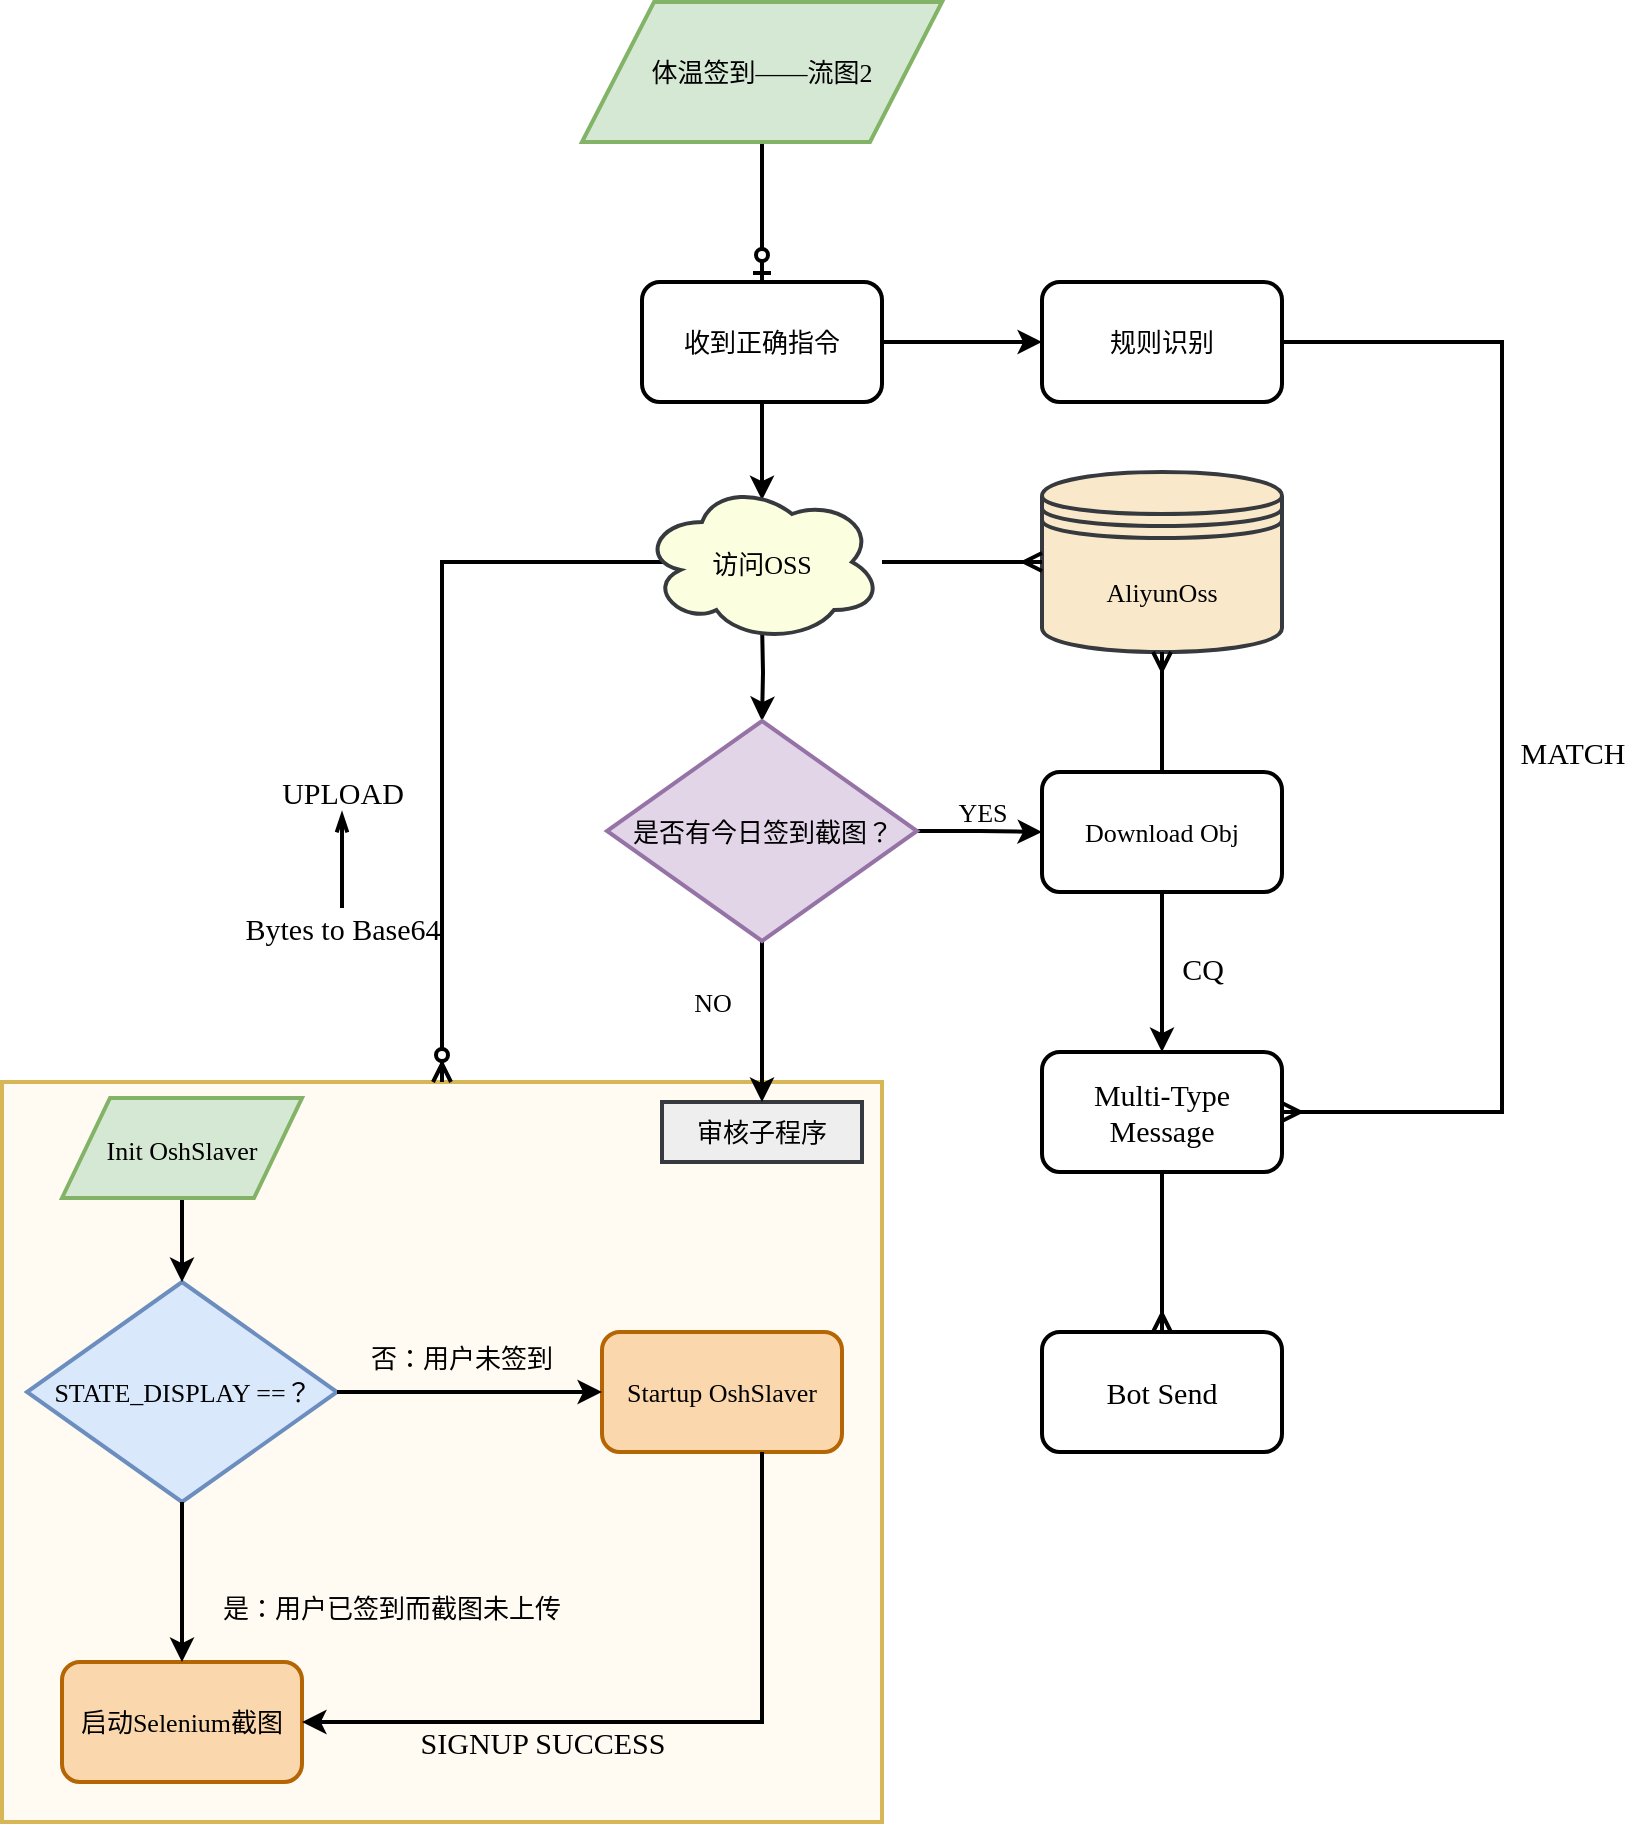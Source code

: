 <mxfile version="12.9.3" type="device"><diagram id="cNQsDMD69B4GH19yCtDC" name="第 1 页"><mxGraphModel dx="1913" dy="829" grid="1" gridSize="10" guides="1" tooltips="1" connect="1" arrows="1" fold="1" page="1" pageScale="1" pageWidth="827" pageHeight="1169" math="0" shadow="0"><root><mxCell id="0"/><mxCell id="1" parent="0"/><mxCell id="_yCsf5YSAvb3hQlrFYf3-50" value="" style="group;fontSize=13;fillColor=#fad9d5;strokeColor=#ae4132;" vertex="1" connectable="0" parent="1"><mxGeometry x="-70" y="710" width="440" height="370" as="geometry"/></mxCell><mxCell id="_yCsf5YSAvb3hQlrFYf3-21" value="" style="rounded=0;whiteSpace=wrap;html=1;fillColor=#FFFBF2;strokeColor=#d6b656;strokeWidth=2;fontFamily=Times New Roman;fontSize=13;" vertex="1" parent="_yCsf5YSAvb3hQlrFYf3-50"><mxGeometry width="440" height="370" as="geometry"/></mxCell><mxCell id="_yCsf5YSAvb3hQlrFYf3-25" value="审核子程序" style="rounded=0;whiteSpace=wrap;html=1;strokeWidth=2;fontFamily=Times New Roman;fontSize=13;fillColor=#eeeeee;strokeColor=#36393d;" vertex="1" parent="_yCsf5YSAvb3hQlrFYf3-50"><mxGeometry x="330" y="10" width="100" height="30" as="geometry"/></mxCell><mxCell id="_yCsf5YSAvb3hQlrFYf3-29" value="STATE_DISPLAY ==？" style="rhombus;whiteSpace=wrap;html=1;strokeWidth=2;fontFamily=Times New Roman;fontSize=13;fillColor=#dae8fc;strokeColor=#6c8ebf;" vertex="1" parent="_yCsf5YSAvb3hQlrFYf3-50"><mxGeometry x="12.5" y="100" width="155" height="110" as="geometry"/></mxCell><mxCell id="_yCsf5YSAvb3hQlrFYf3-34" value="启动Selenium截图" style="rounded=1;whiteSpace=wrap;html=1;strokeWidth=2;fontFamily=Times New Roman;fontSize=13;fillColor=#fad7ac;strokeColor=#b46504;" vertex="1" parent="_yCsf5YSAvb3hQlrFYf3-50"><mxGeometry x="30" y="290" width="120" height="60" as="geometry"/></mxCell><mxCell id="_yCsf5YSAvb3hQlrFYf3-46" value="Startup OshSlaver" style="rounded=1;whiteSpace=wrap;html=1;strokeWidth=2;fontFamily=Times New Roman;fontSize=13;fillColor=#fad7ac;strokeColor=#b46504;" vertex="1" parent="_yCsf5YSAvb3hQlrFYf3-50"><mxGeometry x="300" y="125" width="120" height="60" as="geometry"/></mxCell><mxCell id="_yCsf5YSAvb3hQlrFYf3-44" style="edgeStyle=orthogonalEdgeStyle;rounded=0;orthogonalLoop=1;jettySize=auto;html=1;endArrow=classic;endFill=1;strokeWidth=2;fontFamily=Times New Roman;fontSize=13;" edge="1" parent="_yCsf5YSAvb3hQlrFYf3-50" source="_yCsf5YSAvb3hQlrFYf3-29" target="_yCsf5YSAvb3hQlrFYf3-34"><mxGeometry relative="1" as="geometry"/></mxCell><mxCell id="_yCsf5YSAvb3hQlrFYf3-47" style="edgeStyle=orthogonalEdgeStyle;rounded=0;orthogonalLoop=1;jettySize=auto;html=1;endArrow=classic;endFill=1;strokeWidth=2;fontFamily=Times New Roman;fontSize=13;" edge="1" parent="_yCsf5YSAvb3hQlrFYf3-50" source="_yCsf5YSAvb3hQlrFYf3-29" target="_yCsf5YSAvb3hQlrFYf3-46"><mxGeometry relative="1" as="geometry"/></mxCell><mxCell id="_yCsf5YSAvb3hQlrFYf3-49" style="edgeStyle=orthogonalEdgeStyle;rounded=0;orthogonalLoop=1;jettySize=auto;html=1;entryX=1;entryY=0.5;entryDx=0;entryDy=0;endArrow=classic;endFill=1;strokeWidth=2;fontFamily=Times New Roman;fontSize=13;" edge="1" parent="_yCsf5YSAvb3hQlrFYf3-50" source="_yCsf5YSAvb3hQlrFYf3-46" target="_yCsf5YSAvb3hQlrFYf3-34"><mxGeometry relative="1" as="geometry"><Array as="points"><mxPoint x="380" y="320"/></Array></mxGeometry></mxCell><mxCell id="_yCsf5YSAvb3hQlrFYf3-41" value="&lt;span style=&quot;white-space: normal; font-size: 13px;&quot;&gt;是：用户已签到而截图未上传&lt;/span&gt;" style="rounded=0;whiteSpace=wrap;html=1;fillColor=none;strokeWidth=2;fontFamily=Times New Roman;fontSize=13;strokeColor=none;" vertex="1" parent="_yCsf5YSAvb3hQlrFYf3-50"><mxGeometry x="100" y="250" width="190" height="25" as="geometry"/></mxCell><mxCell id="_yCsf5YSAvb3hQlrFYf3-45" value="&lt;span style=&quot;white-space: normal; font-size: 13px;&quot;&gt;否：用户未签到&lt;/span&gt;" style="rounded=0;whiteSpace=wrap;html=1;fillColor=none;strokeWidth=2;fontFamily=Times New Roman;fontSize=13;strokeColor=none;" vertex="1" parent="_yCsf5YSAvb3hQlrFYf3-50"><mxGeometry x="150" y="125" width="160" height="25" as="geometry"/></mxCell><mxCell id="_yCsf5YSAvb3hQlrFYf3-58" value="" style="edgeStyle=orthogonalEdgeStyle;rounded=0;orthogonalLoop=1;jettySize=auto;html=1;startArrow=none;startFill=0;endArrow=classic;endFill=1;strokeWidth=2;fontFamily=Times New Roman;fontSize=15;" edge="1" parent="_yCsf5YSAvb3hQlrFYf3-50" source="_yCsf5YSAvb3hQlrFYf3-57" target="_yCsf5YSAvb3hQlrFYf3-29"><mxGeometry relative="1" as="geometry"/></mxCell><mxCell id="_yCsf5YSAvb3hQlrFYf3-57" value="&lt;span style=&quot;font-size: 13px ; white-space: normal&quot;&gt;Init OshSlaver&lt;/span&gt;" style="shape=parallelogram;perimeter=parallelogramPerimeter;whiteSpace=wrap;html=1;rounded=0;strokeWidth=2;fillColor=#d5e8d4;fontFamily=Times New Roman;fontSize=15;strokeColor=#82b366;" vertex="1" parent="_yCsf5YSAvb3hQlrFYf3-50"><mxGeometry x="30" y="8" width="120" height="50" as="geometry"/></mxCell><mxCell id="_yCsf5YSAvb3hQlrFYf3-73" value="SIGNUP SUCCESS" style="text;html=1;align=center;verticalAlign=middle;resizable=0;points=[];autosize=1;fontSize=15;fontFamily=Times New Roman;" vertex="1" parent="_yCsf5YSAvb3hQlrFYf3-50"><mxGeometry x="200" y="320" width="140" height="20" as="geometry"/></mxCell><mxCell id="_yCsf5YSAvb3hQlrFYf3-54" value="" style="edgeStyle=orthogonalEdgeStyle;rounded=0;orthogonalLoop=1;jettySize=auto;html=1;endArrow=ERzeroToOne;endFill=1;strokeWidth=2;fontFamily=Times New Roman;fontSize=15;" edge="1" parent="1" source="_yCsf5YSAvb3hQlrFYf3-3" target="_yCsf5YSAvb3hQlrFYf3-4"><mxGeometry relative="1" as="geometry"/></mxCell><mxCell id="_yCsf5YSAvb3hQlrFYf3-3" value="&lt;span style=&quot;white-space: normal; font-size: 13px;&quot;&gt;体温签到——流图2&lt;/span&gt;" style="shape=parallelogram;perimeter=parallelogramPerimeter;whiteSpace=wrap;html=1;strokeWidth=2;fontFamily=Times New Roman;fontSize=13;fillColor=#d5e8d4;strokeColor=#82b366;" vertex="1" parent="1"><mxGeometry x="220" y="170" width="180" height="70" as="geometry"/></mxCell><mxCell id="_yCsf5YSAvb3hQlrFYf3-63" value="" style="edgeStyle=orthogonalEdgeStyle;rounded=0;orthogonalLoop=1;jettySize=auto;html=1;startArrow=none;startFill=0;endArrow=classic;endFill=1;strokeWidth=2;fontFamily=Times New Roman;fontSize=15;" edge="1" parent="1" source="_yCsf5YSAvb3hQlrFYf3-4" target="_yCsf5YSAvb3hQlrFYf3-62"><mxGeometry relative="1" as="geometry"/></mxCell><mxCell id="_yCsf5YSAvb3hQlrFYf3-69" value="" style="edgeStyle=orthogonalEdgeStyle;rounded=0;orthogonalLoop=1;jettySize=auto;html=1;startArrow=none;startFill=0;endArrow=classic;endFill=1;strokeWidth=2;fontFamily=Times New Roman;fontSize=15;entryX=0.5;entryY=0.113;entryDx=0;entryDy=0;entryPerimeter=0;" edge="1" parent="1" source="_yCsf5YSAvb3hQlrFYf3-4" target="_yCsf5YSAvb3hQlrFYf3-68"><mxGeometry relative="1" as="geometry"/></mxCell><mxCell id="_yCsf5YSAvb3hQlrFYf3-4" value="收到正确指令" style="rounded=1;whiteSpace=wrap;html=1;strokeWidth=2;fontFamily=Times New Roman;fontSize=13;" vertex="1" parent="1"><mxGeometry x="250" y="310" width="120" height="60" as="geometry"/></mxCell><mxCell id="_yCsf5YSAvb3hQlrFYf3-64" style="edgeStyle=orthogonalEdgeStyle;rounded=0;orthogonalLoop=1;jettySize=auto;html=1;entryX=1;entryY=0.5;entryDx=0;entryDy=0;startArrow=none;startFill=0;endArrow=ERmany;endFill=0;strokeWidth=2;fontFamily=Times New Roman;fontSize=15;" edge="1" parent="1" source="_yCsf5YSAvb3hQlrFYf3-62" target="_yCsf5YSAvb3hQlrFYf3-59"><mxGeometry relative="1" as="geometry"><Array as="points"><mxPoint x="680" y="340"/><mxPoint x="680" y="725"/></Array></mxGeometry></mxCell><mxCell id="_yCsf5YSAvb3hQlrFYf3-62" value="规则识别" style="rounded=1;whiteSpace=wrap;html=1;strokeWidth=2;fontFamily=Times New Roman;fontSize=13;" vertex="1" parent="1"><mxGeometry x="450" y="310" width="120" height="60" as="geometry"/></mxCell><mxCell id="_yCsf5YSAvb3hQlrFYf3-15" value="" style="edgeStyle=orthogonalEdgeStyle;rounded=0;orthogonalLoop=1;jettySize=auto;html=1;strokeWidth=2;fontFamily=Times New Roman;fontSize=13;" edge="1" parent="1" target="_yCsf5YSAvb3hQlrFYf3-9"><mxGeometry relative="1" as="geometry"><mxPoint x="310" y="480" as="sourcePoint"/></mxGeometry></mxCell><mxCell id="_yCsf5YSAvb3hQlrFYf3-18" value="" style="edgeStyle=orthogonalEdgeStyle;rounded=0;orthogonalLoop=1;jettySize=auto;html=1;endArrow=classic;endFill=1;strokeWidth=2;fontFamily=Times New Roman;fontSize=13;" edge="1" parent="1" source="_yCsf5YSAvb3hQlrFYf3-9" target="_yCsf5YSAvb3hQlrFYf3-17"><mxGeometry relative="1" as="geometry"/></mxCell><mxCell id="_yCsf5YSAvb3hQlrFYf3-51" value="" style="edgeStyle=orthogonalEdgeStyle;rounded=0;orthogonalLoop=1;jettySize=auto;html=1;endArrow=classic;endFill=1;strokeWidth=2;fontFamily=Times New Roman;fontSize=13;entryX=0.5;entryY=0;entryDx=0;entryDy=0;" edge="1" parent="1" source="_yCsf5YSAvb3hQlrFYf3-9" target="_yCsf5YSAvb3hQlrFYf3-25"><mxGeometry relative="1" as="geometry"><Array as="points"><mxPoint x="310" y="720"/></Array></mxGeometry></mxCell><mxCell id="_yCsf5YSAvb3hQlrFYf3-9" value="&lt;span style=&quot;white-space: normal; font-size: 13px;&quot;&gt;是否有今日签到截图？&lt;/span&gt;" style="rhombus;whiteSpace=wrap;html=1;strokeWidth=2;fontFamily=Times New Roman;fontSize=13;fillColor=#e1d5e7;strokeColor=#9673a6;" vertex="1" parent="1"><mxGeometry x="232.5" y="529.5" width="155" height="110" as="geometry"/></mxCell><mxCell id="_yCsf5YSAvb3hQlrFYf3-13" value="AliyunOss" style="shape=datastore;whiteSpace=wrap;html=1;strokeWidth=2;fontFamily=Times New Roman;fontSize=13;fillColor=#F9E8CA;strokeColor=#36393d;" vertex="1" parent="1"><mxGeometry x="450" y="405" width="120" height="90" as="geometry"/></mxCell><mxCell id="_yCsf5YSAvb3hQlrFYf3-20" value="" style="edgeStyle=orthogonalEdgeStyle;rounded=0;orthogonalLoop=1;jettySize=auto;html=1;endArrow=ERmany;endFill=0;strokeWidth=2;fontFamily=Times New Roman;fontSize=13;" edge="1" parent="1" source="_yCsf5YSAvb3hQlrFYf3-17" target="_yCsf5YSAvb3hQlrFYf3-13"><mxGeometry relative="1" as="geometry"/></mxCell><mxCell id="_yCsf5YSAvb3hQlrFYf3-60" value="" style="edgeStyle=orthogonalEdgeStyle;rounded=0;orthogonalLoop=1;jettySize=auto;html=1;startArrow=none;startFill=0;endArrow=classic;endFill=1;strokeWidth=2;fontFamily=Times New Roman;fontSize=15;" edge="1" parent="1" source="_yCsf5YSAvb3hQlrFYf3-17" target="_yCsf5YSAvb3hQlrFYf3-59"><mxGeometry relative="1" as="geometry"/></mxCell><mxCell id="_yCsf5YSAvb3hQlrFYf3-17" value="Download Obj" style="rounded=1;whiteSpace=wrap;html=1;strokeWidth=2;fontFamily=Times New Roman;fontSize=13;" vertex="1" parent="1"><mxGeometry x="450" y="555" width="120" height="60" as="geometry"/></mxCell><mxCell id="_yCsf5YSAvb3hQlrFYf3-67" value="" style="edgeStyle=orthogonalEdgeStyle;rounded=0;orthogonalLoop=1;jettySize=auto;html=1;startArrow=none;startFill=0;endArrow=ERmany;endFill=0;strokeWidth=2;fontFamily=Times New Roman;fontSize=15;" edge="1" parent="1" source="_yCsf5YSAvb3hQlrFYf3-59" target="_yCsf5YSAvb3hQlrFYf3-66"><mxGeometry relative="1" as="geometry"/></mxCell><mxCell id="_yCsf5YSAvb3hQlrFYf3-59" value="&lt;font style=&quot;font-size: 15px&quot;&gt;Multi-Type Message&lt;/font&gt;" style="rounded=1;whiteSpace=wrap;html=1;strokeWidth=2;fontFamily=Times New Roman;fontSize=13;" vertex="1" parent="1"><mxGeometry x="450" y="695" width="120" height="60" as="geometry"/></mxCell><mxCell id="_yCsf5YSAvb3hQlrFYf3-66" value="&lt;font style=&quot;font-size: 15px&quot;&gt;Bot Send&lt;/font&gt;" style="rounded=1;whiteSpace=wrap;html=1;strokeWidth=2;fontFamily=Times New Roman;fontSize=13;" vertex="1" parent="1"><mxGeometry x="450" y="835" width="120" height="60" as="geometry"/></mxCell><mxCell id="_yCsf5YSAvb3hQlrFYf3-19" value="YES" style="text;html=1;align=center;verticalAlign=middle;resizable=0;points=[];autosize=1;strokeWidth=2;fontFamily=Times New Roman;fontSize=13;" vertex="1" parent="1"><mxGeometry x="400" y="565" width="40" height="20" as="geometry"/></mxCell><mxCell id="_yCsf5YSAvb3hQlrFYf3-23" value="NO" style="text;html=1;align=center;verticalAlign=middle;resizable=0;points=[];autosize=1;strokeWidth=2;fontFamily=Times New Roman;fontSize=13;" vertex="1" parent="1"><mxGeometry x="270" y="660" width="30" height="20" as="geometry"/></mxCell><mxCell id="_yCsf5YSAvb3hQlrFYf3-52" style="edgeStyle=orthogonalEdgeStyle;rounded=0;orthogonalLoop=1;jettySize=auto;html=1;endArrow=classic;endFill=1;strokeWidth=2;fontFamily=Times New Roman;fontSize=13;exitX=0.5;exitY=0;exitDx=0;exitDy=0;startArrow=ERzeroToMany;startFill=1;entryX=0.16;entryY=0.55;entryDx=0;entryDy=0;entryPerimeter=0;" edge="1" parent="1" source="_yCsf5YSAvb3hQlrFYf3-21" target="_yCsf5YSAvb3hQlrFYf3-68"><mxGeometry relative="1" as="geometry"><mxPoint x="200" y="450" as="targetPoint"/><Array as="points"><mxPoint x="150" y="450"/><mxPoint x="269" y="450"/></Array></mxGeometry></mxCell><mxCell id="_yCsf5YSAvb3hQlrFYf3-53" value="UPLOAD" style="text;html=1;align=center;verticalAlign=middle;resizable=0;points=[];autosize=1;fontSize=15;fontFamily=Times New Roman;strokeWidth=2;" vertex="1" parent="1"><mxGeometry x="60" y="555" width="80" height="20" as="geometry"/></mxCell><mxCell id="_yCsf5YSAvb3hQlrFYf3-61" value="CQ" style="text;html=1;align=center;verticalAlign=middle;resizable=0;points=[];autosize=1;fontSize=15;fontFamily=Times New Roman;" vertex="1" parent="1"><mxGeometry x="510" y="643" width="40" height="20" as="geometry"/></mxCell><mxCell id="_yCsf5YSAvb3hQlrFYf3-65" value="MATCH" style="text;html=1;align=center;verticalAlign=middle;resizable=0;points=[];autosize=1;fontSize=15;fontFamily=Times New Roman;" vertex="1" parent="1"><mxGeometry x="680" y="535" width="70" height="20" as="geometry"/></mxCell><mxCell id="_yCsf5YSAvb3hQlrFYf3-72" value="" style="edgeStyle=orthogonalEdgeStyle;rounded=0;orthogonalLoop=1;jettySize=auto;html=1;startArrow=none;startFill=0;endArrow=ERmany;endFill=0;strokeWidth=2;fontFamily=Times New Roman;fontSize=15;" edge="1" parent="1" source="_yCsf5YSAvb3hQlrFYf3-68" target="_yCsf5YSAvb3hQlrFYf3-13"><mxGeometry relative="1" as="geometry"/></mxCell><mxCell id="_yCsf5YSAvb3hQlrFYf3-68" value="&lt;span style=&quot;color: rgb(0 , 0 , 0) ; font-size: 13px ; white-space: normal&quot;&gt;访问OSS&lt;/span&gt;" style="ellipse;shape=cloud;whiteSpace=wrap;html=1;rounded=0;strokeWidth=2;fillColor=#FBFFE0;fontFamily=Times New Roman;fontSize=15;strokeColor=#36393d;" vertex="1" parent="1"><mxGeometry x="250" y="410" width="120" height="80" as="geometry"/></mxCell><mxCell id="_yCsf5YSAvb3hQlrFYf3-77" style="edgeStyle=orthogonalEdgeStyle;rounded=0;orthogonalLoop=1;jettySize=auto;html=1;startArrow=none;startFill=0;endArrow=openThin;endFill=0;strokeWidth=2;fontFamily=Times New Roman;fontSize=15;" edge="1" parent="1" source="_yCsf5YSAvb3hQlrFYf3-74" target="_yCsf5YSAvb3hQlrFYf3-53"><mxGeometry relative="1" as="geometry"/></mxCell><mxCell id="_yCsf5YSAvb3hQlrFYf3-74" value="Bytes to Base64" style="text;html=1;align=center;verticalAlign=middle;resizable=0;points=[];autosize=1;fontSize=15;fontFamily=Times New Roman;" vertex="1" parent="1"><mxGeometry x="45" y="623" width="110" height="20" as="geometry"/></mxCell></root></mxGraphModel></diagram></mxfile>